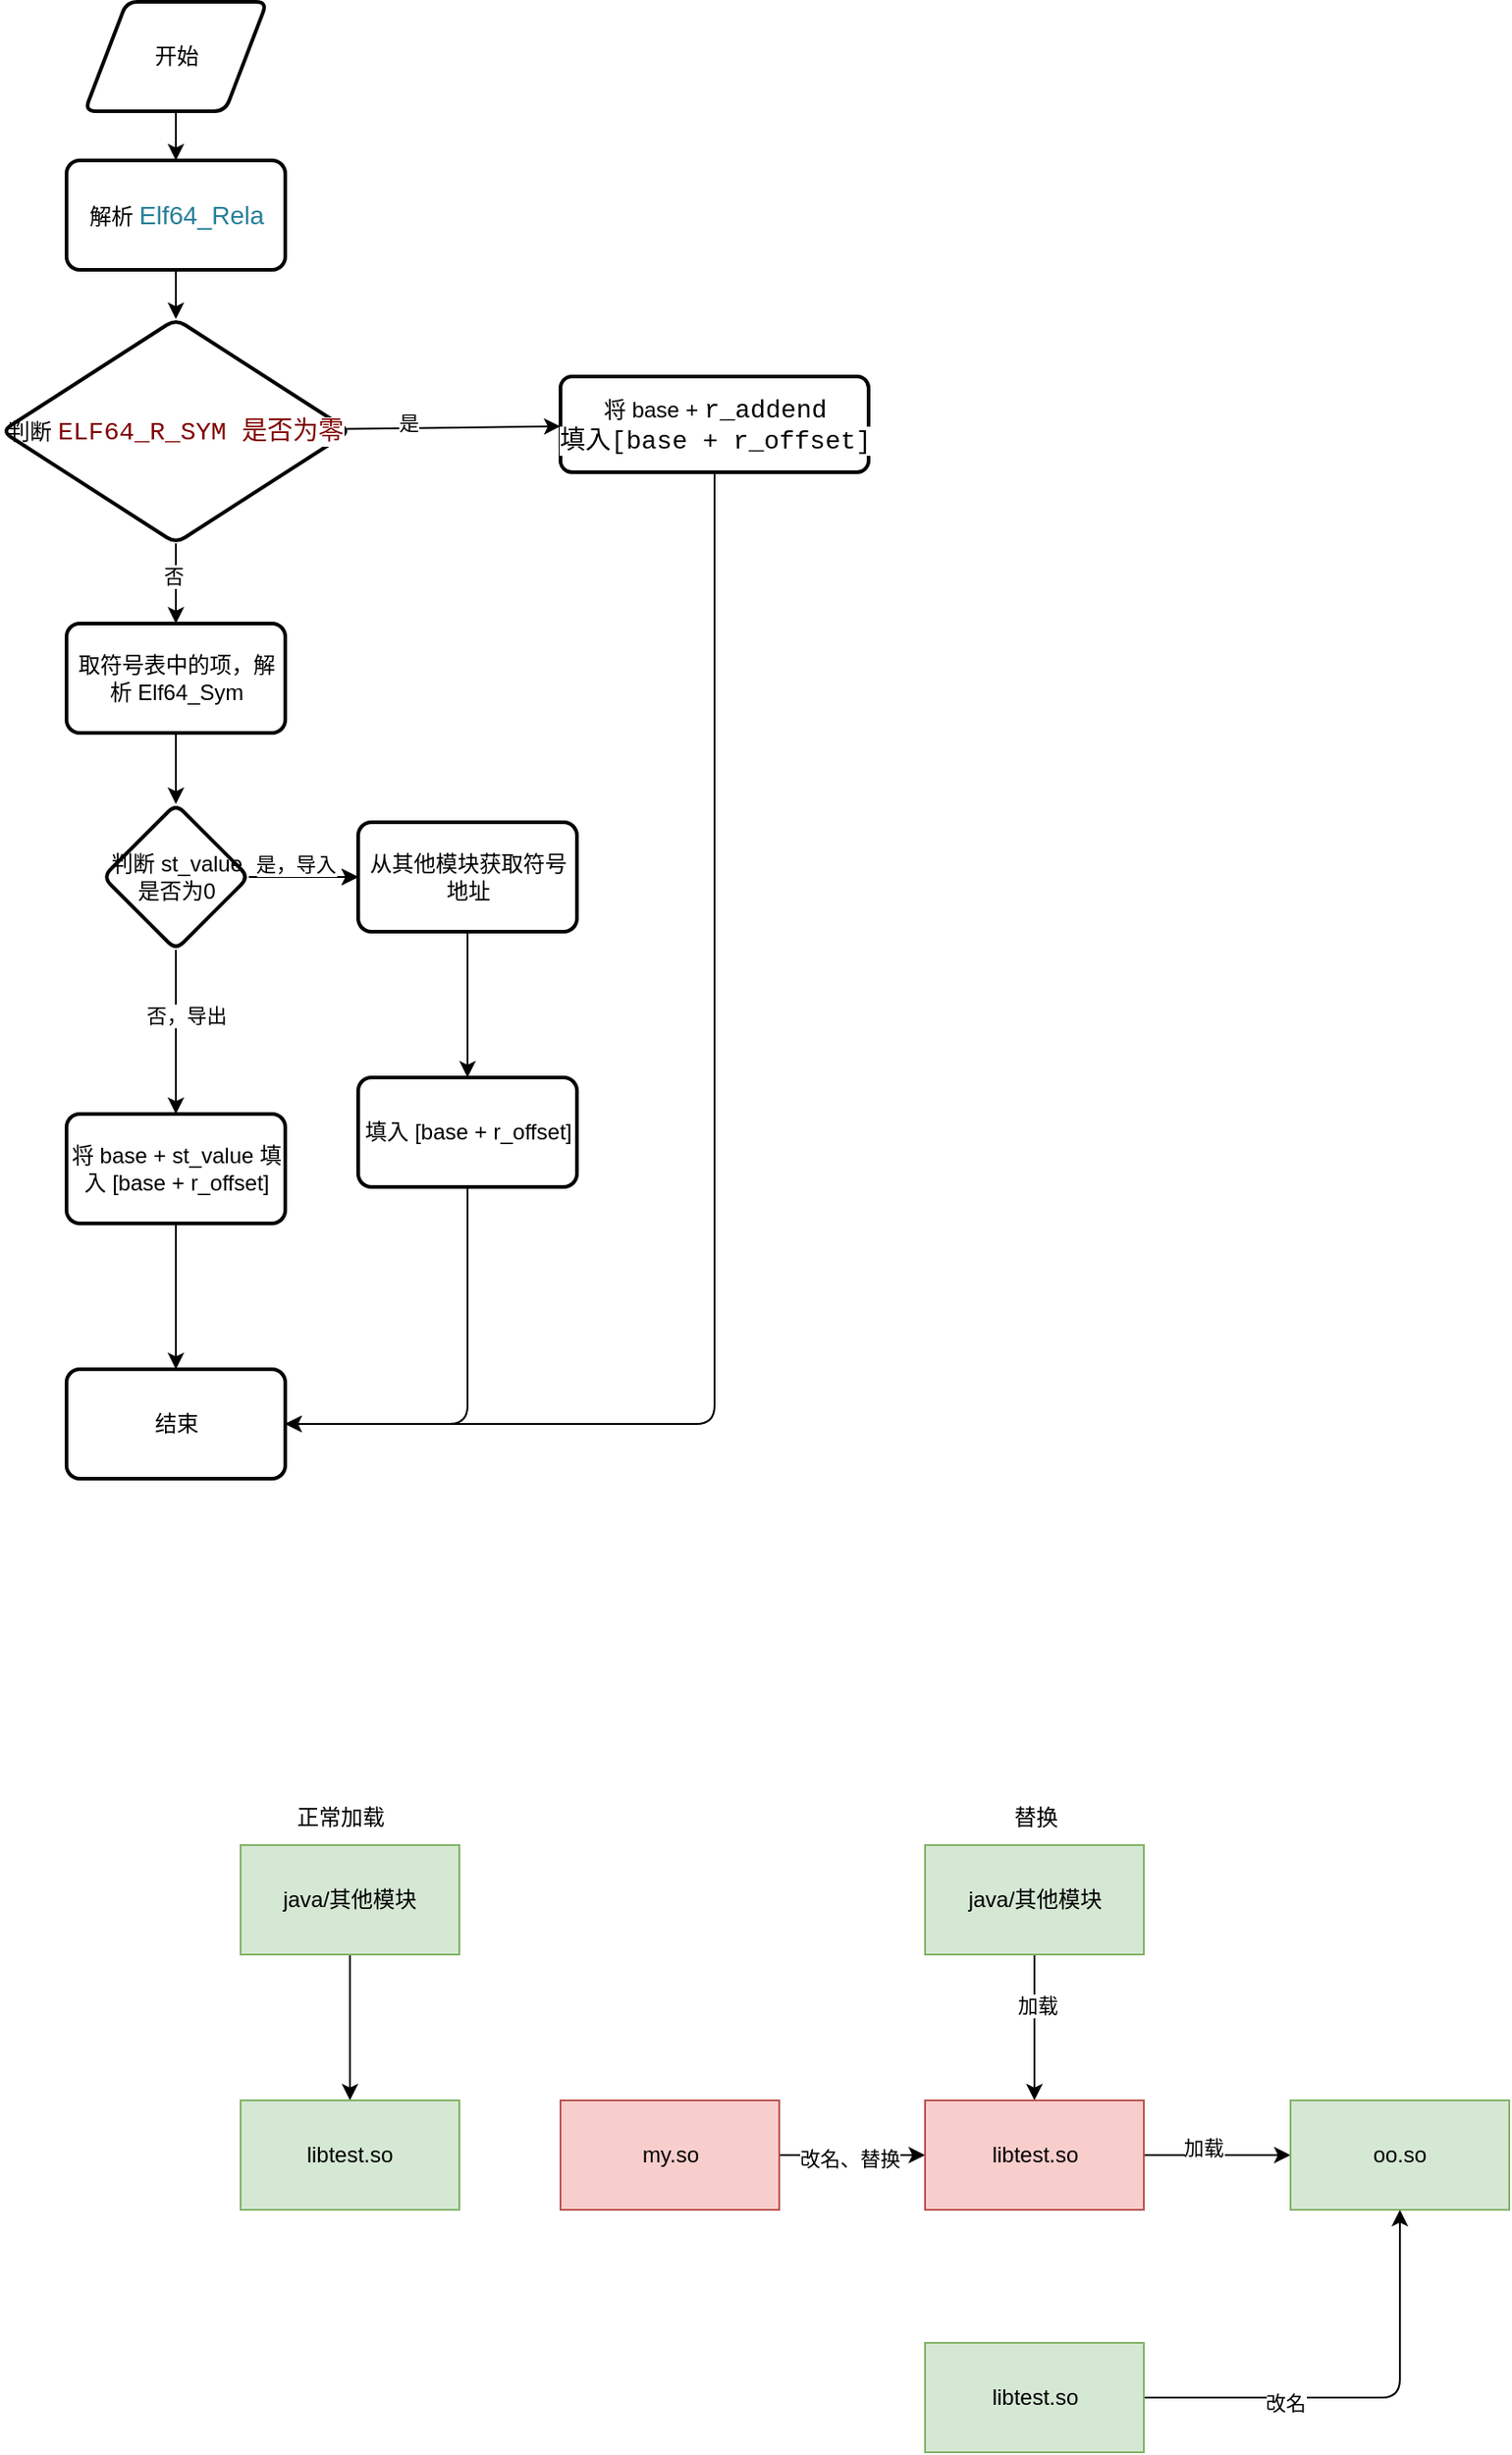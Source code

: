 <mxfile>
    <diagram id="4Y_vMjCTalWU9mKn_S-G" name="第 1 页">
        <mxGraphModel dx="585" dy="753" grid="0" gridSize="10" guides="1" tooltips="1" connect="1" arrows="1" fold="1" page="0" pageScale="1" pageWidth="827" pageHeight="1169" math="0" shadow="0">
            <root>
                <mxCell id="0"/>
                <mxCell id="1" parent="0"/>
                <mxCell id="4" value="" style="edgeStyle=none;html=1;" parent="1" source="2" target="3" edge="1">
                    <mxGeometry relative="1" as="geometry"/>
                </mxCell>
                <mxCell id="2" value="开始" style="shape=parallelogram;html=1;strokeWidth=2;perimeter=parallelogramPerimeter;whiteSpace=wrap;rounded=1;arcSize=12;size=0.23;" parent="1" vertex="1">
                    <mxGeometry x="198.5" y="221" width="100" height="60" as="geometry"/>
                </mxCell>
                <mxCell id="6" value="" style="edgeStyle=none;html=1;" parent="1" source="3" target="5" edge="1">
                    <mxGeometry relative="1" as="geometry"/>
                </mxCell>
                <mxCell id="3" value="&lt;p&gt;&lt;font face=&quot;Helvetica&quot;&gt;解析&amp;nbsp;&lt;span style=&quot;color: rgb(38, 127, 153); background-color: rgb(255, 255, 255); font-size: 14px; white-space: pre;&quot;&gt;Elf64_Rela&lt;/span&gt;&lt;/font&gt;&lt;/p&gt;" style="whiteSpace=wrap;html=1;strokeWidth=2;rounded=1;arcSize=12;" parent="1" vertex="1">
                    <mxGeometry x="188.5" y="308" width="120" height="60" as="geometry"/>
                </mxCell>
                <mxCell id="8" value="" style="edgeStyle=none;html=1;" parent="1" source="5" target="7" edge="1">
                    <mxGeometry relative="1" as="geometry"/>
                </mxCell>
                <mxCell id="9" value="是" style="edgeLabel;html=1;align=center;verticalAlign=middle;resizable=0;points=[];" parent="8" vertex="1" connectable="0">
                    <mxGeometry x="-0.426" y="3" relative="1" as="geometry">
                        <mxPoint as="offset"/>
                    </mxGeometry>
                </mxCell>
                <mxCell id="11" value="" style="edgeStyle=none;html=1;" parent="1" source="5" target="10" edge="1">
                    <mxGeometry relative="1" as="geometry"/>
                </mxCell>
                <mxCell id="12" value="否" style="edgeLabel;html=1;align=center;verticalAlign=middle;resizable=0;points=[];" parent="11" vertex="1" connectable="0">
                    <mxGeometry x="-0.211" y="-2" relative="1" as="geometry">
                        <mxPoint as="offset"/>
                    </mxGeometry>
                </mxCell>
                <mxCell id="5" value="&lt;p&gt;判断&amp;nbsp;&lt;span style=&quot;color: rgb(128, 0, 0); background-color: rgb(255, 255, 255); font-family: Consolas, &amp;quot;Courier New&amp;quot;, monospace; font-size: 14px; white-space: pre;&quot;&gt;ELF64_R_SYM 是否为零&lt;/span&gt;&lt;/p&gt;" style="rhombus;whiteSpace=wrap;html=1;strokeWidth=2;rounded=1;arcSize=12;" parent="1" vertex="1">
                    <mxGeometry x="153" y="395" width="191" height="123" as="geometry"/>
                </mxCell>
                <mxCell id="33" style="edgeStyle=orthogonalEdgeStyle;html=1;exitX=0.5;exitY=1;exitDx=0;exitDy=0;entryX=1;entryY=0.5;entryDx=0;entryDy=0;" parent="1" source="7" target="30" edge="1">
                    <mxGeometry relative="1" as="geometry"/>
                </mxCell>
                <mxCell id="7" value="将 base +&amp;nbsp;&lt;span style=&quot;color: rgb(0, 0, 0); background-color: rgb(255, 255, 255); font-family: Consolas, &amp;quot;Courier New&amp;quot;, monospace; font-size: 14px; white-space: pre;&quot;&gt;r_addend&lt;/span&gt;&lt;div&gt;&lt;span style=&quot;color: rgb(0, 0, 0); background-color: rgb(255, 255, 255); font-family: Consolas, &amp;quot;Courier New&amp;quot;, monospace; font-size: 14px; white-space: pre;&quot;&gt;填入[base + r_offset]&lt;/span&gt;&lt;/div&gt;" style="whiteSpace=wrap;html=1;strokeWidth=2;rounded=1;arcSize=12;" parent="1" vertex="1">
                    <mxGeometry x="459.5" y="426.5" width="169" height="52.5" as="geometry"/>
                </mxCell>
                <mxCell id="16" value="" style="edgeStyle=none;html=1;" parent="1" source="10" target="15" edge="1">
                    <mxGeometry relative="1" as="geometry"/>
                </mxCell>
                <mxCell id="10" value="取符号表中的项，解析 Elf64_Sym" style="whiteSpace=wrap;html=1;strokeWidth=2;rounded=1;arcSize=12;" parent="1" vertex="1">
                    <mxGeometry x="188.5" y="562" width="120" height="60" as="geometry"/>
                </mxCell>
                <mxCell id="21" value="" style="edgeStyle=none;html=1;" parent="1" source="15" target="20" edge="1">
                    <mxGeometry relative="1" as="geometry"/>
                </mxCell>
                <mxCell id="22" value="" style="edgeStyle=none;html=1;" parent="1" source="15" target="20" edge="1">
                    <mxGeometry relative="1" as="geometry"/>
                </mxCell>
                <mxCell id="23" value="是，导入" style="edgeLabel;html=1;align=center;verticalAlign=middle;resizable=0;points=[];" parent="22" vertex="1" connectable="0">
                    <mxGeometry x="-0.111" y="-4" relative="1" as="geometry">
                        <mxPoint x="-1" y="-11" as="offset"/>
                    </mxGeometry>
                </mxCell>
                <mxCell id="25" value="" style="edgeStyle=none;html=1;" parent="1" source="15" target="24" edge="1">
                    <mxGeometry relative="1" as="geometry"/>
                </mxCell>
                <mxCell id="26" value="否，导出" style="edgeLabel;html=1;align=center;verticalAlign=middle;resizable=0;points=[];" parent="25" vertex="1" connectable="0">
                    <mxGeometry x="-0.211" y="5" relative="1" as="geometry">
                        <mxPoint as="offset"/>
                    </mxGeometry>
                </mxCell>
                <mxCell id="15" value="判断 st_value 是否为0" style="rhombus;whiteSpace=wrap;html=1;strokeWidth=2;rounded=1;arcSize=12;" parent="1" vertex="1">
                    <mxGeometry x="208.5" y="661" width="80" height="80" as="geometry"/>
                </mxCell>
                <mxCell id="29" value="" style="edgeStyle=none;html=1;" parent="1" source="20" target="28" edge="1">
                    <mxGeometry relative="1" as="geometry"/>
                </mxCell>
                <mxCell id="20" value="&lt;span style=&quot;color: rgb(0, 0, 0);&quot;&gt;从其他模块获取符号地址&lt;/span&gt;" style="whiteSpace=wrap;html=1;strokeWidth=2;rounded=1;arcSize=12;" parent="1" vertex="1">
                    <mxGeometry x="348.5" y="671" width="120" height="60" as="geometry"/>
                </mxCell>
                <mxCell id="31" value="" style="edgeStyle=none;html=1;" parent="1" source="24" target="30" edge="1">
                    <mxGeometry relative="1" as="geometry"/>
                </mxCell>
                <mxCell id="24" value="将 base + st_value 填入 [base + r_offset]" style="whiteSpace=wrap;html=1;strokeWidth=2;rounded=1;arcSize=12;" parent="1" vertex="1">
                    <mxGeometry x="188.5" y="831" width="120" height="60" as="geometry"/>
                </mxCell>
                <mxCell id="32" style="edgeStyle=orthogonalEdgeStyle;html=1;exitX=0.5;exitY=1;exitDx=0;exitDy=0;entryX=1;entryY=0.5;entryDx=0;entryDy=0;" parent="1" source="28" target="30" edge="1">
                    <mxGeometry relative="1" as="geometry"/>
                </mxCell>
                <mxCell id="28" value="填入 [base + r_offset]" style="whiteSpace=wrap;html=1;strokeWidth=2;rounded=1;arcSize=12;" parent="1" vertex="1">
                    <mxGeometry x="348.5" y="811" width="120" height="60" as="geometry"/>
                </mxCell>
                <mxCell id="30" value="结束" style="whiteSpace=wrap;html=1;strokeWidth=2;rounded=1;arcSize=12;" parent="1" vertex="1">
                    <mxGeometry x="188.5" y="971" width="120" height="60" as="geometry"/>
                </mxCell>
                <mxCell id="36" value="" style="edgeStyle=none;html=1;" edge="1" parent="1" source="34" target="35">
                    <mxGeometry relative="1" as="geometry"/>
                </mxCell>
                <mxCell id="34" value="java/其他模块" style="rounded=0;whiteSpace=wrap;html=1;fillColor=#d5e8d4;strokeColor=#82b366;" vertex="1" parent="1">
                    <mxGeometry x="284" y="1232" width="120" height="60" as="geometry"/>
                </mxCell>
                <mxCell id="35" value="libtest.so" style="whiteSpace=wrap;html=1;rounded=0;fillColor=#d5e8d4;strokeColor=#82b366;" vertex="1" parent="1">
                    <mxGeometry x="284" y="1372" width="120" height="60" as="geometry"/>
                </mxCell>
                <mxCell id="37" value="正常加载" style="text;html=1;align=center;verticalAlign=middle;whiteSpace=wrap;rounded=0;" vertex="1" parent="1">
                    <mxGeometry x="308.5" y="1202" width="60" height="30" as="geometry"/>
                </mxCell>
                <mxCell id="48" style="edgeStyle=none;html=1;entryX=0.5;entryY=0;entryDx=0;entryDy=0;" edge="1" parent="1" source="39" target="44">
                    <mxGeometry relative="1" as="geometry"/>
                </mxCell>
                <mxCell id="52" value="加载" style="edgeLabel;html=1;align=center;verticalAlign=middle;resizable=0;points=[];" vertex="1" connectable="0" parent="48">
                    <mxGeometry x="-0.3" y="1" relative="1" as="geometry">
                        <mxPoint as="offset"/>
                    </mxGeometry>
                </mxCell>
                <mxCell id="39" value="java/其他模块" style="rounded=0;whiteSpace=wrap;html=1;fillColor=#d5e8d4;strokeColor=#82b366;" vertex="1" parent="1">
                    <mxGeometry x="659.5" y="1232" width="120" height="60" as="geometry"/>
                </mxCell>
                <mxCell id="47" value="" style="edgeStyle=orthogonalEdgeStyle;html=1;" edge="1" parent="1" source="40" target="46">
                    <mxGeometry relative="1" as="geometry"/>
                </mxCell>
                <mxCell id="51" value="改名" style="edgeLabel;html=1;align=center;verticalAlign=middle;resizable=0;points=[];" vertex="1" connectable="0" parent="47">
                    <mxGeometry x="-0.366" y="-3" relative="1" as="geometry">
                        <mxPoint as="offset"/>
                    </mxGeometry>
                </mxCell>
                <mxCell id="40" value="libtest.so" style="whiteSpace=wrap;html=1;rounded=0;fillColor=#d5e8d4;strokeColor=#82b366;" vertex="1" parent="1">
                    <mxGeometry x="659.5" y="1505" width="120" height="60" as="geometry"/>
                </mxCell>
                <mxCell id="45" value="" style="edgeStyle=none;html=1;" edge="1" parent="1" source="41" target="44">
                    <mxGeometry relative="1" as="geometry"/>
                </mxCell>
                <mxCell id="53" value="改名、替换" style="edgeLabel;html=1;align=center;verticalAlign=middle;resizable=0;points=[];" vertex="1" connectable="0" parent="45">
                    <mxGeometry x="-0.046" y="-2" relative="1" as="geometry">
                        <mxPoint as="offset"/>
                    </mxGeometry>
                </mxCell>
                <mxCell id="41" value="my.so" style="whiteSpace=wrap;html=1;rounded=0;fillColor=#f8cecc;strokeColor=#b85450;" vertex="1" parent="1">
                    <mxGeometry x="459.5" y="1372" width="120" height="60" as="geometry"/>
                </mxCell>
                <mxCell id="49" style="edgeStyle=none;html=1;" edge="1" parent="1" source="44" target="46">
                    <mxGeometry relative="1" as="geometry"/>
                </mxCell>
                <mxCell id="50" value="加载" style="edgeLabel;html=1;align=center;verticalAlign=middle;resizable=0;points=[];" vertex="1" connectable="0" parent="49">
                    <mxGeometry x="-0.201" y="4" relative="1" as="geometry">
                        <mxPoint as="offset"/>
                    </mxGeometry>
                </mxCell>
                <mxCell id="44" value="libtest.so" style="whiteSpace=wrap;html=1;rounded=0;fillColor=#f8cecc;strokeColor=#b85450;" vertex="1" parent="1">
                    <mxGeometry x="659.5" y="1372" width="120" height="60" as="geometry"/>
                </mxCell>
                <mxCell id="46" value="oo.so" style="whiteSpace=wrap;html=1;rounded=0;fillColor=#d5e8d4;strokeColor=#82b366;" vertex="1" parent="1">
                    <mxGeometry x="860" y="1372" width="120" height="60" as="geometry"/>
                </mxCell>
                <mxCell id="54" value="替换" style="text;html=1;align=center;verticalAlign=middle;resizable=0;points=[];autosize=1;strokeColor=none;fillColor=none;" vertex="1" parent="1">
                    <mxGeometry x="698.5" y="1204" width="42" height="26" as="geometry"/>
                </mxCell>
            </root>
        </mxGraphModel>
    </diagram>
</mxfile>